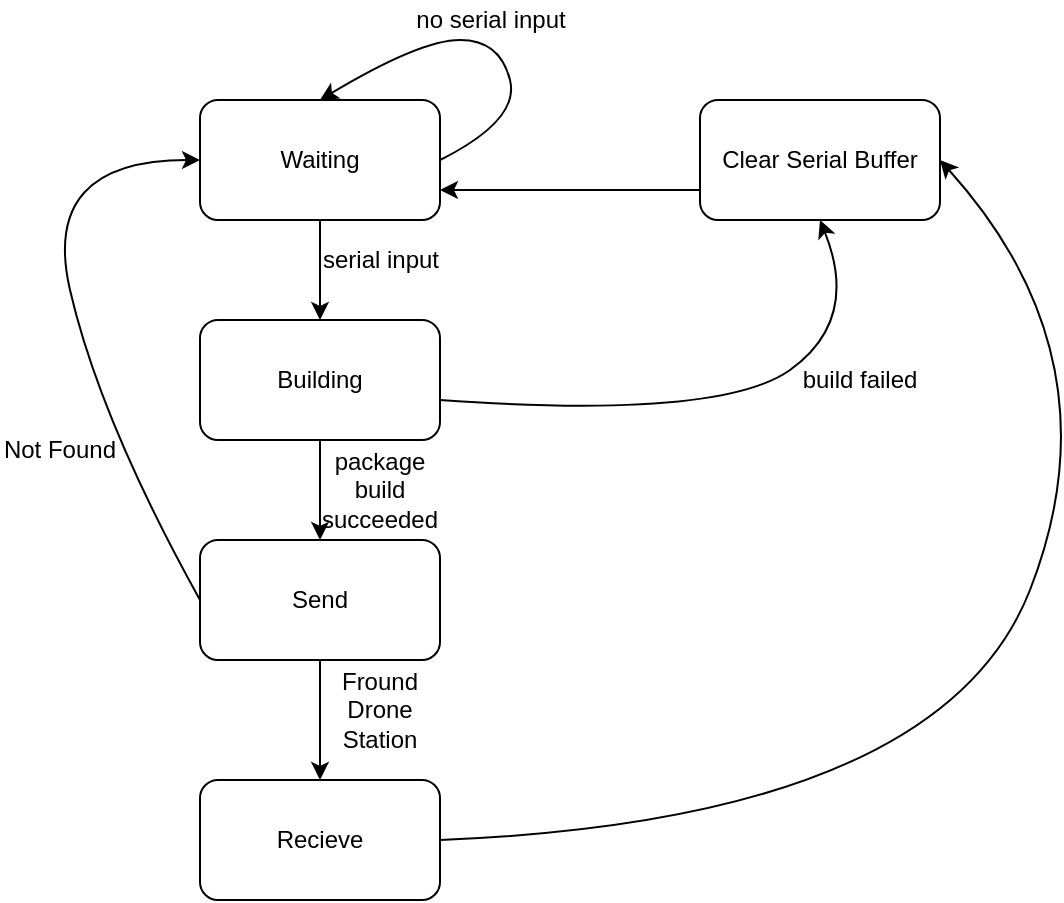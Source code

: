 <mxfile>
    <diagram id="GLWTkyIiPAEj8kXaw2zW" name="Page-1">
        <mxGraphModel dx="673" dy="947" grid="1" gridSize="10" guides="1" tooltips="1" connect="1" arrows="1" fold="1" page="1" pageScale="1" pageWidth="850" pageHeight="1100" math="0" shadow="0">
            <root>
                <mxCell id="0"/>
                <mxCell id="1" parent="0"/>
                <mxCell id="9" value="" style="edgeStyle=none;html=1;" parent="1" source="2" target="3" edge="1">
                    <mxGeometry relative="1" as="geometry"/>
                </mxCell>
                <mxCell id="2" value="Waiting" style="rounded=1;whiteSpace=wrap;html=1;" parent="1" vertex="1">
                    <mxGeometry x="110" y="120" width="120" height="60" as="geometry"/>
                </mxCell>
                <mxCell id="11" value="" style="edgeStyle=none;html=1;" parent="1" source="3" target="4" edge="1">
                    <mxGeometry relative="1" as="geometry"/>
                </mxCell>
                <mxCell id="3" value="Building" style="rounded=1;whiteSpace=wrap;html=1;" parent="1" vertex="1">
                    <mxGeometry x="110" y="230" width="120" height="60" as="geometry"/>
                </mxCell>
                <mxCell id="14" value="" style="edgeStyle=none;html=1;" parent="1" source="4" target="5" edge="1">
                    <mxGeometry relative="1" as="geometry"/>
                </mxCell>
                <mxCell id="4" value="Send" style="rounded=1;whiteSpace=wrap;html=1;" parent="1" vertex="1">
                    <mxGeometry x="110" y="340" width="120" height="60" as="geometry"/>
                </mxCell>
                <mxCell id="5" value="Recieve" style="rounded=1;whiteSpace=wrap;html=1;" parent="1" vertex="1">
                    <mxGeometry x="110" y="460" width="120" height="60" as="geometry"/>
                </mxCell>
                <mxCell id="7" value="" style="curved=1;endArrow=classic;html=1;entryX=0.5;entryY=0;entryDx=0;entryDy=0;" parent="1" target="2" edge="1">
                    <mxGeometry width="50" height="50" relative="1" as="geometry">
                        <mxPoint x="230" y="150" as="sourcePoint"/>
                        <mxPoint x="280" y="100" as="targetPoint"/>
                        <Array as="points">
                            <mxPoint x="270" y="130"/>
                            <mxPoint x="260" y="90"/>
                            <mxPoint x="220" y="90"/>
                        </Array>
                    </mxGeometry>
                </mxCell>
                <mxCell id="8" value="no serial input" style="text;html=1;align=center;verticalAlign=middle;resizable=0;points=[];autosize=1;strokeColor=none;fillColor=none;" parent="1" vertex="1">
                    <mxGeometry x="210" y="70" width="90" height="20" as="geometry"/>
                </mxCell>
                <mxCell id="10" value="serial input" style="text;html=1;align=center;verticalAlign=middle;resizable=0;points=[];autosize=1;strokeColor=none;fillColor=none;" parent="1" vertex="1">
                    <mxGeometry x="165" y="190" width="70" height="20" as="geometry"/>
                </mxCell>
                <mxCell id="13" value="package build succeeded" style="text;html=1;strokeColor=none;fillColor=none;align=center;verticalAlign=middle;whiteSpace=wrap;rounded=0;" parent="1" vertex="1">
                    <mxGeometry x="170" y="300" width="60" height="30" as="geometry"/>
                </mxCell>
                <mxCell id="15" value="Fround Drone Station" style="text;html=1;strokeColor=none;fillColor=none;align=center;verticalAlign=middle;whiteSpace=wrap;rounded=0;" parent="1" vertex="1">
                    <mxGeometry x="170" y="410" width="60" height="30" as="geometry"/>
                </mxCell>
                <mxCell id="17" value="" style="curved=1;endArrow=classic;html=1;entryX=0.5;entryY=1;entryDx=0;entryDy=0;" parent="1" target="19" edge="1">
                    <mxGeometry width="50" height="50" relative="1" as="geometry">
                        <mxPoint x="230" y="270" as="sourcePoint"/>
                        <mxPoint x="280" y="220" as="targetPoint"/>
                        <Array as="points">
                            <mxPoint x="370" y="280"/>
                            <mxPoint x="440" y="230"/>
                        </Array>
                    </mxGeometry>
                </mxCell>
                <mxCell id="18" value="build failed" style="text;html=1;strokeColor=none;fillColor=none;align=center;verticalAlign=middle;whiteSpace=wrap;rounded=0;" parent="1" vertex="1">
                    <mxGeometry x="410" y="245" width="60" height="30" as="geometry"/>
                </mxCell>
                <mxCell id="20" style="edgeStyle=none;html=1;exitX=0;exitY=0.75;exitDx=0;exitDy=0;entryX=1;entryY=0.75;entryDx=0;entryDy=0;" parent="1" source="19" target="2" edge="1">
                    <mxGeometry relative="1" as="geometry"/>
                </mxCell>
                <mxCell id="19" value="Clear Serial Buffer" style="rounded=1;whiteSpace=wrap;html=1;" parent="1" vertex="1">
                    <mxGeometry x="360" y="120" width="120" height="60" as="geometry"/>
                </mxCell>
                <mxCell id="21" value="" style="curved=1;endArrow=classic;html=1;exitX=1;exitY=0.5;exitDx=0;exitDy=0;entryX=1;entryY=0.5;entryDx=0;entryDy=0;" parent="1" source="5" target="19" edge="1">
                    <mxGeometry width="50" height="50" relative="1" as="geometry">
                        <mxPoint x="380" y="380" as="sourcePoint"/>
                        <mxPoint x="460" y="320" as="targetPoint"/>
                        <Array as="points">
                            <mxPoint x="480" y="480"/>
                            <mxPoint x="570" y="250"/>
                        </Array>
                    </mxGeometry>
                </mxCell>
                <mxCell id="23" value="" style="curved=1;endArrow=classic;html=1;exitX=0;exitY=0.5;exitDx=0;exitDy=0;entryX=0;entryY=0.5;entryDx=0;entryDy=0;" parent="1" source="4" target="2" edge="1">
                    <mxGeometry width="50" height="50" relative="1" as="geometry">
                        <mxPoint x="410" y="370" as="sourcePoint"/>
                        <mxPoint x="460" y="320" as="targetPoint"/>
                        <Array as="points">
                            <mxPoint x="60" y="280"/>
                            <mxPoint x="30" y="150"/>
                        </Array>
                    </mxGeometry>
                </mxCell>
                <mxCell id="24" value="Not Found" style="text;html=1;strokeColor=none;fillColor=none;align=center;verticalAlign=middle;whiteSpace=wrap;rounded=0;" parent="1" vertex="1">
                    <mxGeometry x="10" y="280" width="60" height="30" as="geometry"/>
                </mxCell>
            </root>
        </mxGraphModel>
    </diagram>
</mxfile>